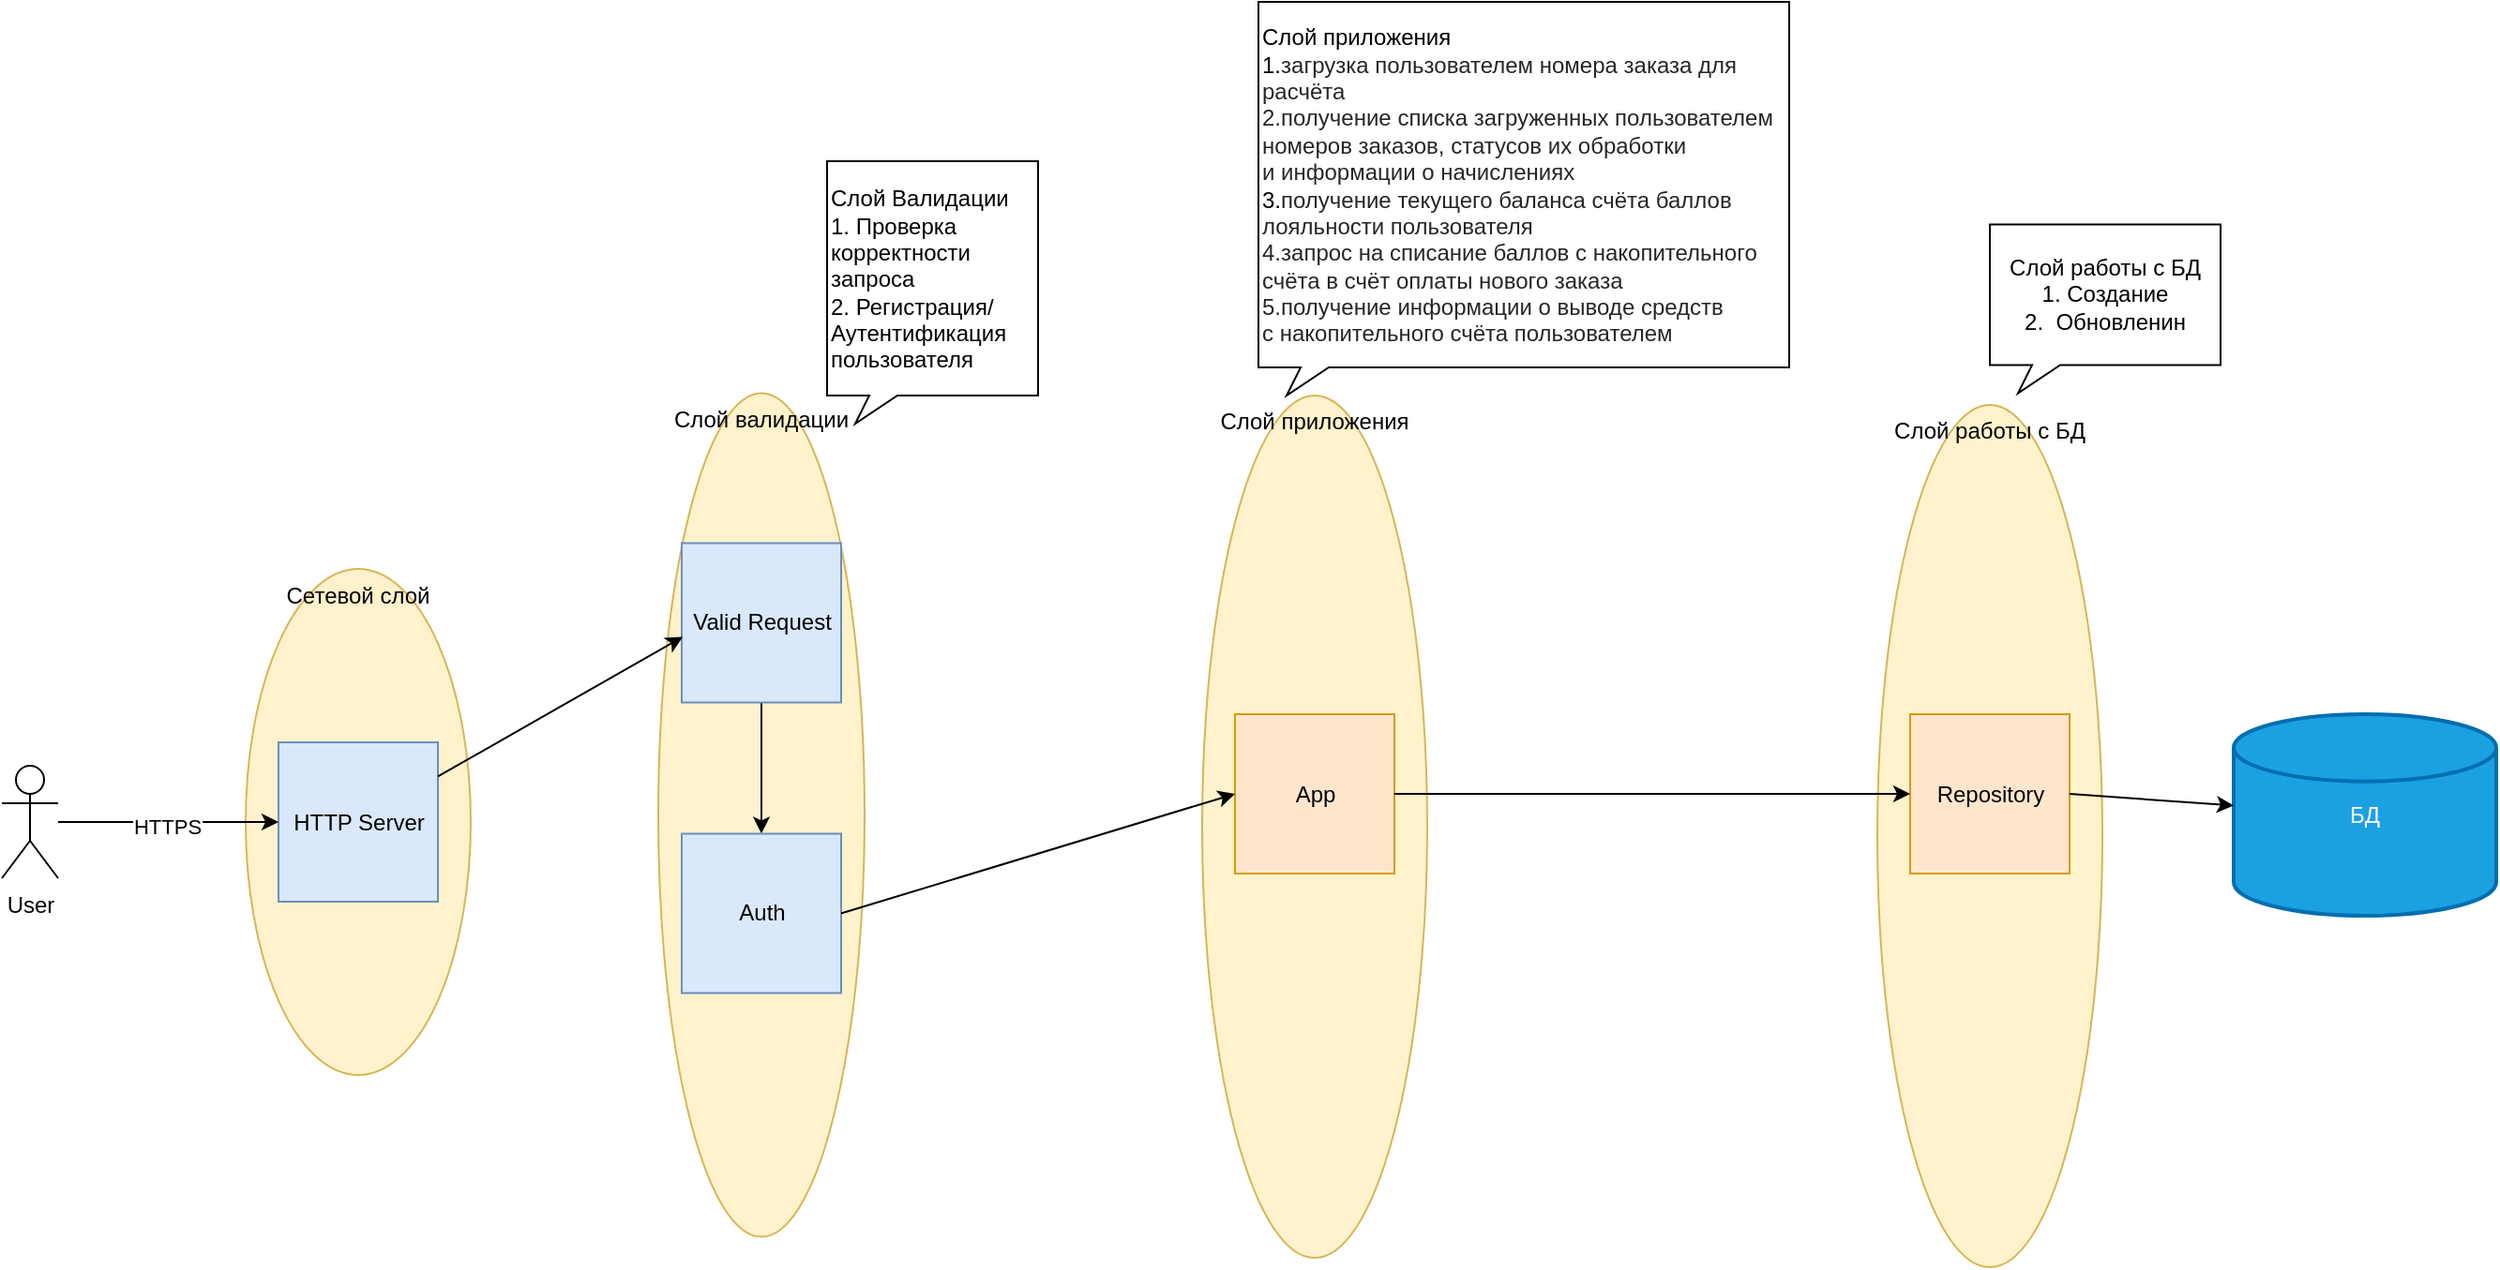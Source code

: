 <mxfile version="24.4.0" type="github">
  <diagram name="Страница — 1" id="xXiPJi63irHFBUgczHHm">
    <mxGraphModel dx="2441" dy="2094" grid="1" gridSize="10" guides="1" tooltips="1" connect="1" arrows="1" fold="1" page="1" pageScale="1" pageWidth="827" pageHeight="1169" math="0" shadow="0">
      <root>
        <mxCell id="0" />
        <mxCell id="1" parent="0" />
        <mxCell id="k6saxv5MuIaeYPeOtD6K-1" value="Сетевой слой" style="ellipse;whiteSpace=wrap;html=1;fillColor=#fff2cc;strokeColor=#d6b656;verticalAlign=top;" vertex="1" parent="1">
          <mxGeometry x="-20" y="97.5" width="120" height="270" as="geometry" />
        </mxCell>
        <mxCell id="k6saxv5MuIaeYPeOtD6K-5" value="HTTP Server" style="whiteSpace=wrap;html=1;aspect=fixed;fillColor=#dae8fc;strokeColor=#6c8ebf;" vertex="1" parent="1">
          <mxGeometry x="-2.5" y="190" width="85" height="85" as="geometry" />
        </mxCell>
        <mxCell id="k6saxv5MuIaeYPeOtD6K-6" value="User" style="shape=umlActor;verticalLabelPosition=bottom;verticalAlign=top;html=1;" vertex="1" parent="1">
          <mxGeometry x="-150" y="202.5" width="30" height="60" as="geometry" />
        </mxCell>
        <mxCell id="k6saxv5MuIaeYPeOtD6K-9" value="" style="endArrow=classic;html=1;rounded=0;entryX=0;entryY=0.5;entryDx=0;entryDy=0;" edge="1" parent="1" source="k6saxv5MuIaeYPeOtD6K-6" target="k6saxv5MuIaeYPeOtD6K-5">
          <mxGeometry width="50" height="50" relative="1" as="geometry">
            <mxPoint x="320" y="310" as="sourcePoint" />
            <mxPoint x="370" y="260" as="targetPoint" />
          </mxGeometry>
        </mxCell>
        <mxCell id="k6saxv5MuIaeYPeOtD6K-10" value="HTTPS" style="edgeLabel;html=1;align=center;verticalAlign=middle;resizable=0;points=[];" vertex="1" connectable="0" parent="k6saxv5MuIaeYPeOtD6K-9">
          <mxGeometry x="-0.017" y="-2" relative="1" as="geometry">
            <mxPoint as="offset" />
          </mxGeometry>
        </mxCell>
        <mxCell id="k6saxv5MuIaeYPeOtD6K-11" value="Слой работы с БД" style="ellipse;whiteSpace=wrap;html=1;fillColor=#fff2cc;strokeColor=#d6b656;verticalAlign=top;" vertex="1" parent="1">
          <mxGeometry x="850" y="10" width="120" height="460" as="geometry" />
        </mxCell>
        <mxCell id="k6saxv5MuIaeYPeOtD6K-12" value="БД" style="strokeWidth=2;html=1;shape=mxgraph.flowchart.database;whiteSpace=wrap;fillColor=#1ba1e2;fontColor=#ffffff;strokeColor=#006EAF;" vertex="1" parent="1">
          <mxGeometry x="1040" y="175" width="140" height="107.5" as="geometry" />
        </mxCell>
        <mxCell id="k6saxv5MuIaeYPeOtD6K-13" value="Слой валидации" style="ellipse;whiteSpace=wrap;html=1;fillColor=#fff2cc;strokeColor=#d6b656;verticalAlign=top;" vertex="1" parent="1">
          <mxGeometry x="200" y="3.75" width="110" height="450" as="geometry" />
        </mxCell>
        <mxCell id="k6saxv5MuIaeYPeOtD6K-17" value="" style="edgeStyle=orthogonalEdgeStyle;rounded=0;orthogonalLoop=1;jettySize=auto;html=1;" edge="1" parent="1" source="k6saxv5MuIaeYPeOtD6K-14" target="k6saxv5MuIaeYPeOtD6K-15">
          <mxGeometry relative="1" as="geometry" />
        </mxCell>
        <mxCell id="k6saxv5MuIaeYPeOtD6K-14" value="Valid Request" style="whiteSpace=wrap;html=1;aspect=fixed;fillColor=#dae8fc;strokeColor=#6c8ebf;" vertex="1" parent="1">
          <mxGeometry x="212.5" y="83.75" width="85" height="85" as="geometry" />
        </mxCell>
        <mxCell id="k6saxv5MuIaeYPeOtD6K-15" value="Auth" style="whiteSpace=wrap;html=1;aspect=fixed;fillColor=#dae8fc;strokeColor=#6c8ebf;" vertex="1" parent="1">
          <mxGeometry x="212.5" y="238.75" width="85" height="85" as="geometry" />
        </mxCell>
        <mxCell id="k6saxv5MuIaeYPeOtD6K-16" value="" style="endArrow=classic;html=1;rounded=0;entryX=0.006;entryY=0.588;entryDx=0;entryDy=0;entryPerimeter=0;" edge="1" parent="1" source="k6saxv5MuIaeYPeOtD6K-5" target="k6saxv5MuIaeYPeOtD6K-14">
          <mxGeometry width="50" height="50" relative="1" as="geometry">
            <mxPoint x="470" y="330" as="sourcePoint" />
            <mxPoint x="520" y="280" as="targetPoint" />
          </mxGeometry>
        </mxCell>
        <mxCell id="k6saxv5MuIaeYPeOtD6K-18" value="Слой приложения" style="ellipse;whiteSpace=wrap;html=1;fillColor=#fff2cc;strokeColor=#d6b656;verticalAlign=top;" vertex="1" parent="1">
          <mxGeometry x="490" y="5" width="120" height="460" as="geometry" />
        </mxCell>
        <mxCell id="k6saxv5MuIaeYPeOtD6K-19" value="App" style="whiteSpace=wrap;html=1;aspect=fixed;fillColor=#ffe6cc;strokeColor=#d79b00;" vertex="1" parent="1">
          <mxGeometry x="507.5" y="175" width="85" height="85" as="geometry" />
        </mxCell>
        <mxCell id="k6saxv5MuIaeYPeOtD6K-21" value="" style="endArrow=classic;html=1;rounded=0;entryX=0;entryY=0.5;entryDx=0;entryDy=0;exitX=1;exitY=0.5;exitDx=0;exitDy=0;" edge="1" parent="1" source="k6saxv5MuIaeYPeOtD6K-15" target="k6saxv5MuIaeYPeOtD6K-19">
          <mxGeometry width="50" height="50" relative="1" as="geometry">
            <mxPoint x="470" y="330" as="sourcePoint" />
            <mxPoint x="520" y="280" as="targetPoint" />
          </mxGeometry>
        </mxCell>
        <mxCell id="k6saxv5MuIaeYPeOtD6K-22" value="Repository" style="whiteSpace=wrap;html=1;aspect=fixed;fillColor=#ffe6cc;strokeColor=#d79b00;" vertex="1" parent="1">
          <mxGeometry x="867.5" y="175" width="85" height="85" as="geometry" />
        </mxCell>
        <mxCell id="k6saxv5MuIaeYPeOtD6K-24" value="" style="endArrow=classic;html=1;rounded=0;entryX=0;entryY=0.5;entryDx=0;entryDy=0;exitX=1;exitY=0.5;exitDx=0;exitDy=0;" edge="1" parent="1" source="k6saxv5MuIaeYPeOtD6K-19" target="k6saxv5MuIaeYPeOtD6K-22">
          <mxGeometry width="50" height="50" relative="1" as="geometry">
            <mxPoint x="418" y="298" as="sourcePoint" />
            <mxPoint x="518" y="228" as="targetPoint" />
          </mxGeometry>
        </mxCell>
        <mxCell id="k6saxv5MuIaeYPeOtD6K-25" value="" style="endArrow=classic;html=1;rounded=0;exitX=1;exitY=0.5;exitDx=0;exitDy=0;" edge="1" parent="1" source="k6saxv5MuIaeYPeOtD6K-22" target="k6saxv5MuIaeYPeOtD6K-12">
          <mxGeometry width="50" height="50" relative="1" as="geometry">
            <mxPoint x="640" y="330" as="sourcePoint" />
            <mxPoint x="690" y="280" as="targetPoint" />
          </mxGeometry>
        </mxCell>
        <mxCell id="k6saxv5MuIaeYPeOtD6K-29" value="Слой Валидации&lt;div&gt;1. Проверка корректности запроса&lt;/div&gt;&lt;div style=&quot;&quot;&gt;2. Регистрация/Аутентификация пользователя&lt;/div&gt;" style="whiteSpace=wrap;html=1;shape=mxgraph.basic.rectCallout;dx=30;dy=15;boundedLbl=1;direction=east;align=left;" vertex="1" parent="1">
          <mxGeometry x="290" y="-120" width="112.5" height="140" as="geometry" />
        </mxCell>
        <mxCell id="k6saxv5MuIaeYPeOtD6K-30" value="&lt;font style=&quot;font-size: 12px;&quot;&gt;Слой приложения&lt;/font&gt;&lt;div style=&quot;&quot;&gt;&lt;font style=&quot;font-size: 12px;&quot;&gt;1.&lt;span style=&quot;background-color: rgb(255, 255, 255); color: rgba(0, 0, 0, 0.85); font-family: &amp;quot;YS Text&amp;quot;, Arial, Helvetica, sans-serif; white-space-collapse: preserve-breaks;&quot;&gt;загрузка пользователем номера заказа для расчёта&lt;/span&gt;&lt;/font&gt;&lt;/div&gt;&lt;div style=&quot;&quot;&gt;&lt;font style=&quot;font-size: 12px;&quot;&gt;&lt;font style=&quot;font-size: 12px;&quot;&gt;&lt;span style=&quot;background-color: rgb(255, 255, 255); color: rgba(0, 0, 0, 0.85); font-family: &amp;quot;YS Text&amp;quot;, Arial, Helvetica, sans-serif; white-space-collapse: preserve-breaks;&quot;&gt;2.&lt;/span&gt;&lt;/font&gt;&lt;span style=&quot;background-color: rgb(255, 255, 255); color: rgba(0, 0, 0, 0.85); font-family: &amp;quot;YS Text&amp;quot;, Arial, Helvetica, sans-serif; white-space-collapse: preserve-breaks;&quot;&gt;получение списка загруженных пользователем номеров заказов, статусов их&amp;nbsp;обработки и&amp;nbsp;информации о&amp;nbsp;начислениях&lt;/span&gt;&lt;/font&gt;&lt;/div&gt;&lt;div style=&quot;&quot;&gt;&lt;font style=&quot;font-size: 12px;&quot;&gt;3.&lt;span style=&quot;background-color: rgb(255, 255, 255); color: rgba(0, 0, 0, 0.85); font-family: &amp;quot;YS Text&amp;quot;, Arial, Helvetica, sans-serif; white-space-collapse: preserve-breaks;&quot;&gt;получение текущего баланса счёта баллов лояльности пользователя&lt;/span&gt;&lt;/font&gt;&lt;/div&gt;&lt;div style=&quot;&quot;&gt;&lt;font style=&quot;font-size: 12px;&quot;&gt;&lt;font style=&quot;font-size: 12px;&quot;&gt;&lt;span style=&quot;background-color: rgb(255, 255, 255); color: rgba(0, 0, 0, 0.85); font-family: &amp;quot;YS Text&amp;quot;, Arial, Helvetica, sans-serif; white-space-collapse: preserve-breaks;&quot;&gt;4.&lt;/span&gt;&lt;/font&gt;&lt;span style=&quot;background-color: rgb(255, 255, 255); color: rgba(0, 0, 0, 0.85); font-family: &amp;quot;YS Text&amp;quot;, Arial, Helvetica, sans-serif; white-space-collapse: preserve-breaks;&quot;&gt;запрос на&amp;nbsp;списание баллов с&amp;nbsp;накопительного счёта в&amp;nbsp;счёт оплаты нового заказа&lt;/span&gt;&lt;/font&gt;&lt;/div&gt;&lt;div style=&quot;&quot;&gt;&lt;font style=&quot;font-size: 12px;&quot;&gt;&lt;font style=&quot;font-size: 12px;&quot;&gt;&lt;span style=&quot;background-color: rgb(255, 255, 255); color: rgba(0, 0, 0, 0.85); font-family: &amp;quot;YS Text&amp;quot;, Arial, Helvetica, sans-serif; white-space-collapse: preserve-breaks;&quot;&gt;5.&lt;/span&gt;&lt;/font&gt;&lt;span style=&quot;background-color: rgb(255, 255, 255); color: rgba(0, 0, 0, 0.85); font-family: &amp;quot;YS Text&amp;quot;, Arial, Helvetica, sans-serif; white-space-collapse: preserve-breaks;&quot;&gt;получение информации о&amp;nbsp;выводе средств с&amp;nbsp;накопительного счёта пользователем&lt;/span&gt;&lt;/font&gt;&lt;/div&gt;" style="whiteSpace=wrap;html=1;shape=mxgraph.basic.rectCallout;dx=30;dy=15;boundedLbl=1;align=left;direction=east;" vertex="1" parent="1">
          <mxGeometry x="520" y="-205" width="283" height="210" as="geometry" />
        </mxCell>
        <mxCell id="k6saxv5MuIaeYPeOtD6K-31" value="Слой работы с БД&lt;div&gt;1. Создание&lt;/div&gt;&lt;div&gt;2.&amp;nbsp; Обновленин&lt;/div&gt;" style="whiteSpace=wrap;html=1;shape=mxgraph.basic.rectCallout;dx=30;dy=15;boundedLbl=1;" vertex="1" parent="1">
          <mxGeometry x="910" y="-86.25" width="123" height="90" as="geometry" />
        </mxCell>
      </root>
    </mxGraphModel>
  </diagram>
</mxfile>
